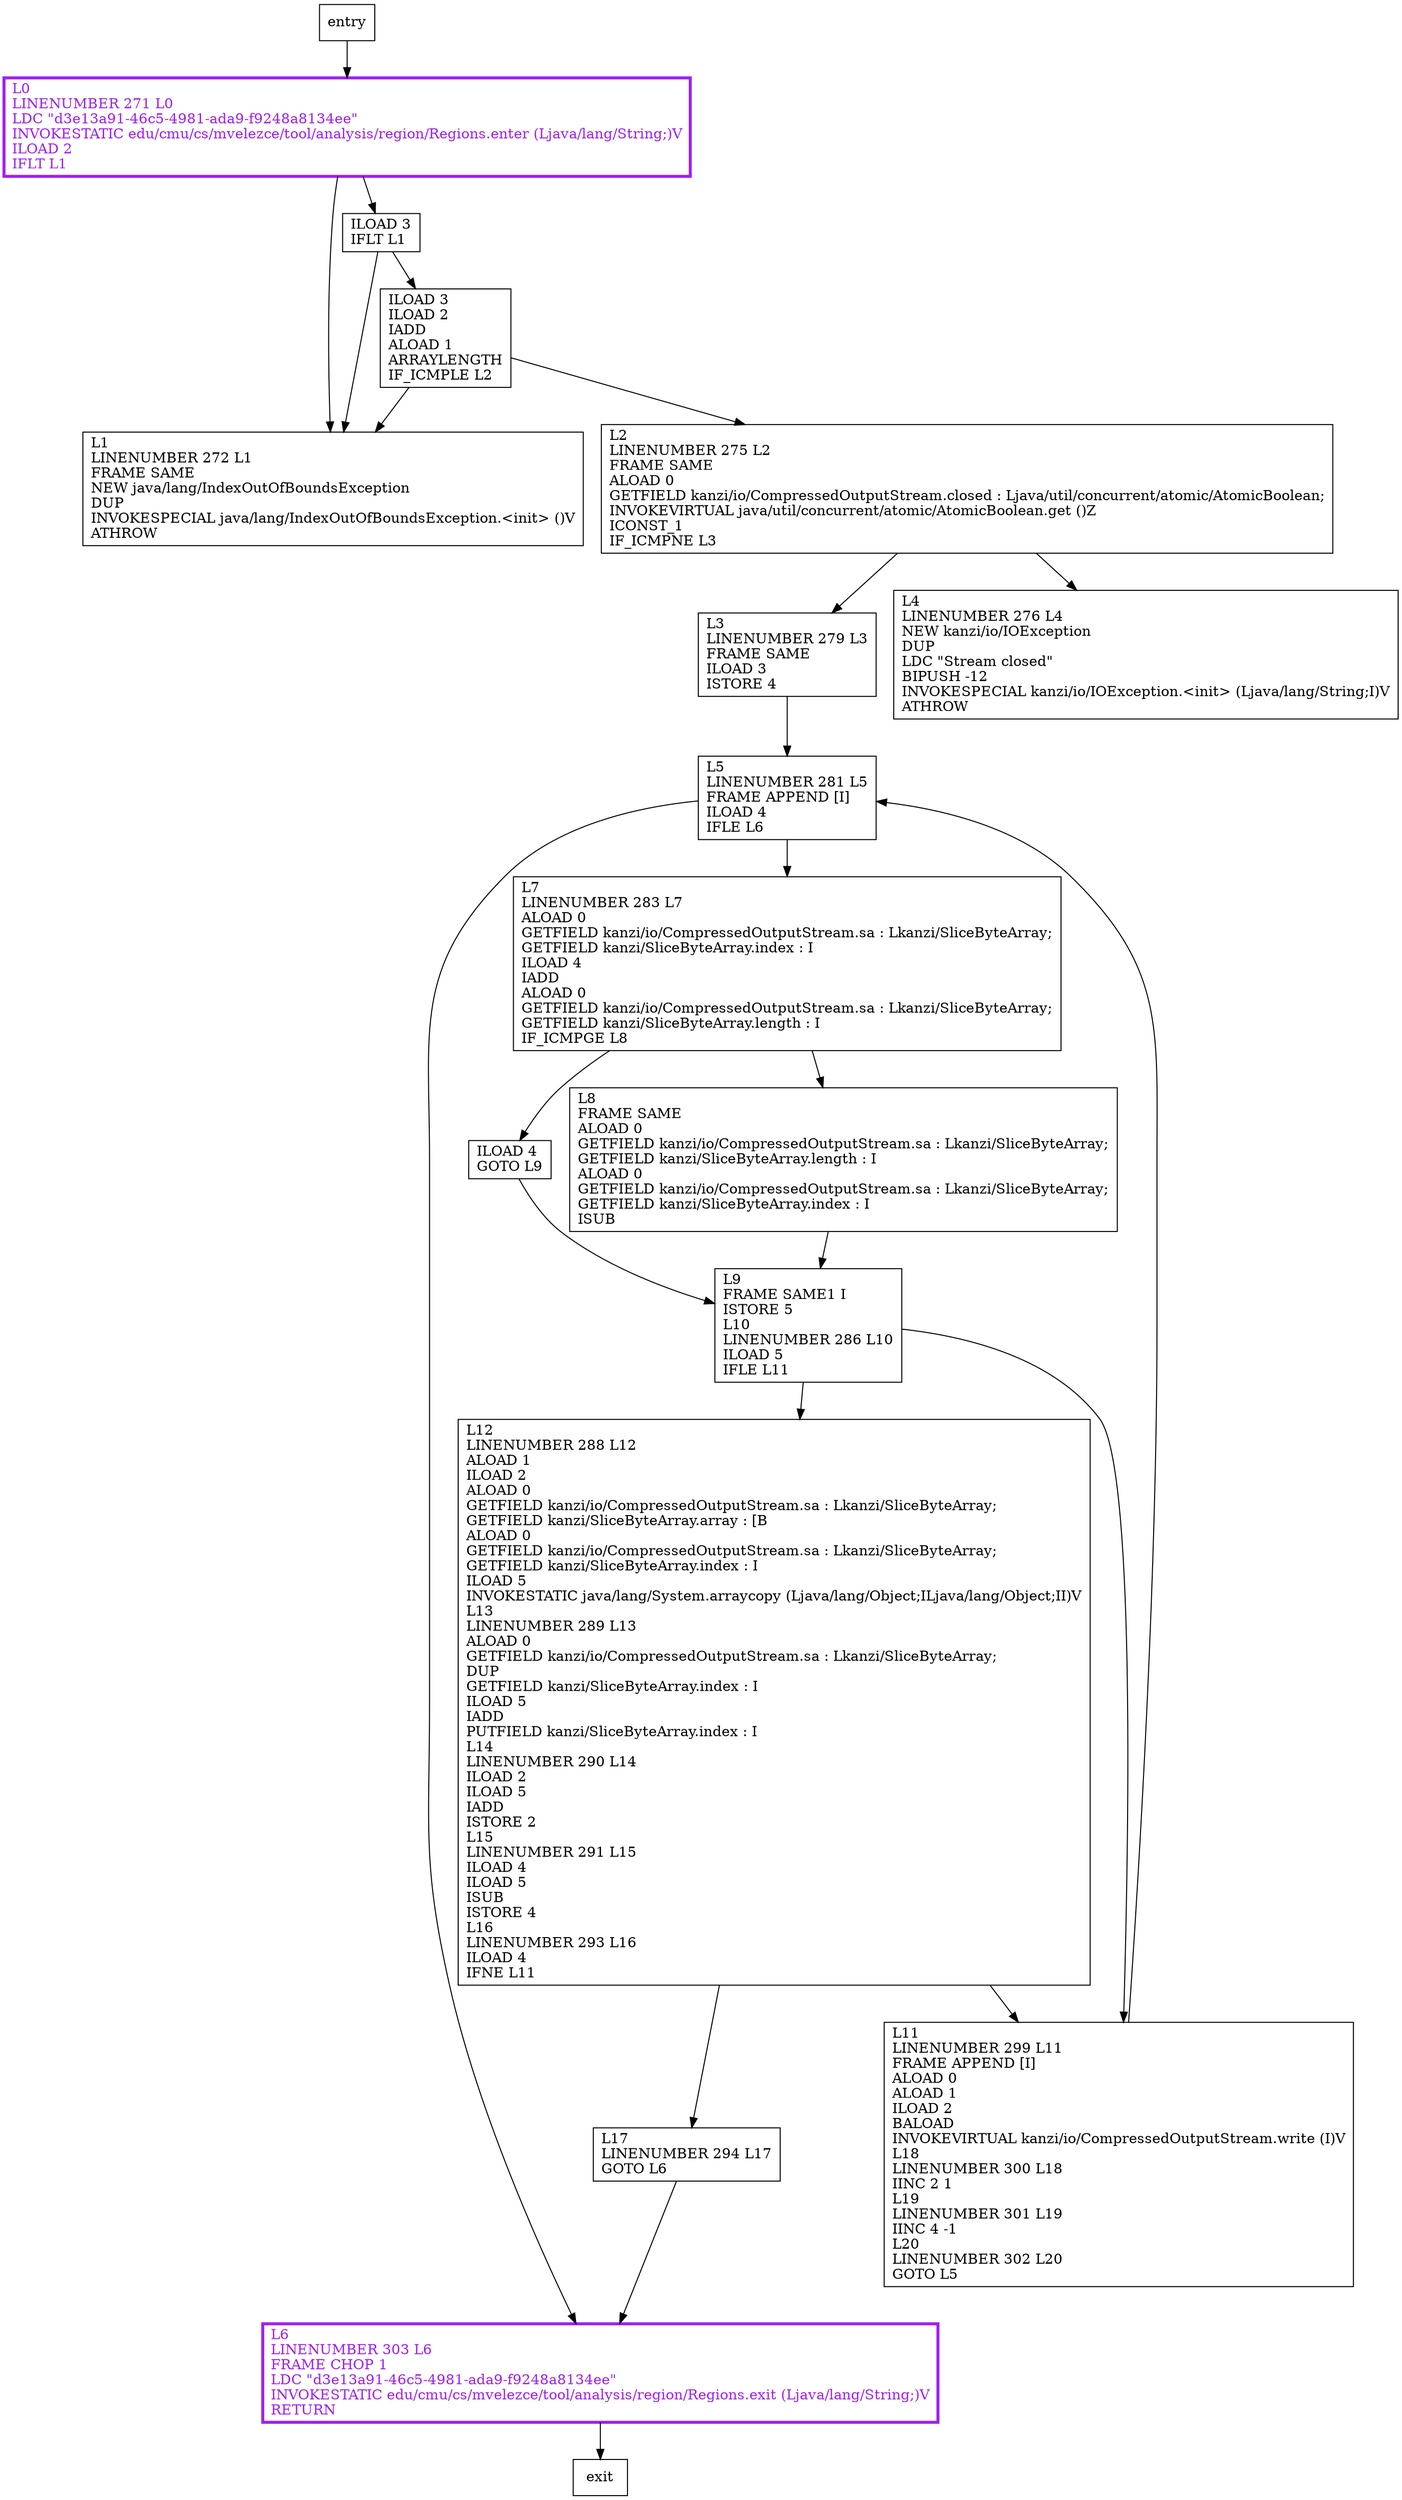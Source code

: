 digraph write {
node [shape=record];
154445067 [label="L6\lLINENUMBER 303 L6\lFRAME CHOP 1\lLDC \"d3e13a91-46c5-4981-ada9-f9248a8134ee\"\lINVOKESTATIC edu/cmu/cs/mvelezce/tool/analysis/region/Regions.exit (Ljava/lang/String;)V\lRETURN\l"];
1664994320 [label="L5\lLINENUMBER 281 L5\lFRAME APPEND [I]\lILOAD 4\lIFLE L6\l"];
608212557 [label="L9\lFRAME SAME1 I\lISTORE 5\lL10\lLINENUMBER 286 L10\lILOAD 5\lIFLE L11\l"];
1598629658 [label="ILOAD 3\lILOAD 2\lIADD\lALOAD 1\lARRAYLENGTH\lIF_ICMPLE L2\l"];
149972645 [label="ILOAD 4\lGOTO L9\l"];
1210141233 [label="L12\lLINENUMBER 288 L12\lALOAD 1\lILOAD 2\lALOAD 0\lGETFIELD kanzi/io/CompressedOutputStream.sa : Lkanzi/SliceByteArray;\lGETFIELD kanzi/SliceByteArray.array : [B\lALOAD 0\lGETFIELD kanzi/io/CompressedOutputStream.sa : Lkanzi/SliceByteArray;\lGETFIELD kanzi/SliceByteArray.index : I\lILOAD 5\lINVOKESTATIC java/lang/System.arraycopy (Ljava/lang/Object;ILjava/lang/Object;II)V\lL13\lLINENUMBER 289 L13\lALOAD 0\lGETFIELD kanzi/io/CompressedOutputStream.sa : Lkanzi/SliceByteArray;\lDUP\lGETFIELD kanzi/SliceByteArray.index : I\lILOAD 5\lIADD\lPUTFIELD kanzi/SliceByteArray.index : I\lL14\lLINENUMBER 290 L14\lILOAD 2\lILOAD 5\lIADD\lISTORE 2\lL15\lLINENUMBER 291 L15\lILOAD 4\lILOAD 5\lISUB\lISTORE 4\lL16\lLINENUMBER 293 L16\lILOAD 4\lIFNE L11\l"];
258298160 [label="L3\lLINENUMBER 279 L3\lFRAME SAME\lILOAD 3\lISTORE 4\l"];
237335597 [label="L8\lFRAME SAME\lALOAD 0\lGETFIELD kanzi/io/CompressedOutputStream.sa : Lkanzi/SliceByteArray;\lGETFIELD kanzi/SliceByteArray.length : I\lALOAD 0\lGETFIELD kanzi/io/CompressedOutputStream.sa : Lkanzi/SliceByteArray;\lGETFIELD kanzi/SliceByteArray.index : I\lISUB\l"];
525541388 [label="L4\lLINENUMBER 276 L4\lNEW kanzi/io/IOException\lDUP\lLDC \"Stream closed\"\lBIPUSH -12\lINVOKESPECIAL kanzi/io/IOException.\<init\> (Ljava/lang/String;I)V\lATHROW\l"];
1374577294 [label="L2\lLINENUMBER 275 L2\lFRAME SAME\lALOAD 0\lGETFIELD kanzi/io/CompressedOutputStream.closed : Ljava/util/concurrent/atomic/AtomicBoolean;\lINVOKEVIRTUAL java/util/concurrent/atomic/AtomicBoolean.get ()Z\lICONST_1\lIF_ICMPNE L3\l"];
1837162416 [label="L11\lLINENUMBER 299 L11\lFRAME APPEND [I]\lALOAD 0\lALOAD 1\lILOAD 2\lBALOAD\lINVOKEVIRTUAL kanzi/io/CompressedOutputStream.write (I)V\lL18\lLINENUMBER 300 L18\lIINC 2 1\lL19\lLINENUMBER 301 L19\lIINC 4 -1\lL20\lLINENUMBER 302 L20\lGOTO L5\l"];
655701914 [label="L0\lLINENUMBER 271 L0\lLDC \"d3e13a91-46c5-4981-ada9-f9248a8134ee\"\lINVOKESTATIC edu/cmu/cs/mvelezce/tool/analysis/region/Regions.enter (Ljava/lang/String;)V\lILOAD 2\lIFLT L1\l"];
1786156143 [label="L1\lLINENUMBER 272 L1\lFRAME SAME\lNEW java/lang/IndexOutOfBoundsException\lDUP\lINVOKESPECIAL java/lang/IndexOutOfBoundsException.\<init\> ()V\lATHROW\l"];
736906417 [label="L7\lLINENUMBER 283 L7\lALOAD 0\lGETFIELD kanzi/io/CompressedOutputStream.sa : Lkanzi/SliceByteArray;\lGETFIELD kanzi/SliceByteArray.index : I\lILOAD 4\lIADD\lALOAD 0\lGETFIELD kanzi/io/CompressedOutputStream.sa : Lkanzi/SliceByteArray;\lGETFIELD kanzi/SliceByteArray.length : I\lIF_ICMPGE L8\l"];
1139787998 [label="L17\lLINENUMBER 294 L17\lGOTO L6\l"];
51537542 [label="ILOAD 3\lIFLT L1\l"];
entry;
exit;
154445067 -> exit;
1664994320 -> 154445067;
1664994320 -> 736906417;
608212557 -> 1837162416;
608212557 -> 1210141233;
1598629658 -> 1374577294;
1598629658 -> 1786156143;
149972645 -> 608212557;
1210141233 -> 1837162416;
1210141233 -> 1139787998;
258298160 -> 1664994320;
237335597 -> 608212557;
1374577294 -> 258298160;
1374577294 -> 525541388;
1837162416 -> 1664994320;
entry -> 655701914;
655701914 -> 1786156143;
655701914 -> 51537542;
736906417 -> 149972645;
736906417 -> 237335597;
1139787998 -> 154445067;
51537542 -> 1786156143;
51537542 -> 1598629658;
154445067[fontcolor="purple", penwidth=3, color="purple"];
655701914[fontcolor="purple", penwidth=3, color="purple"];
}
